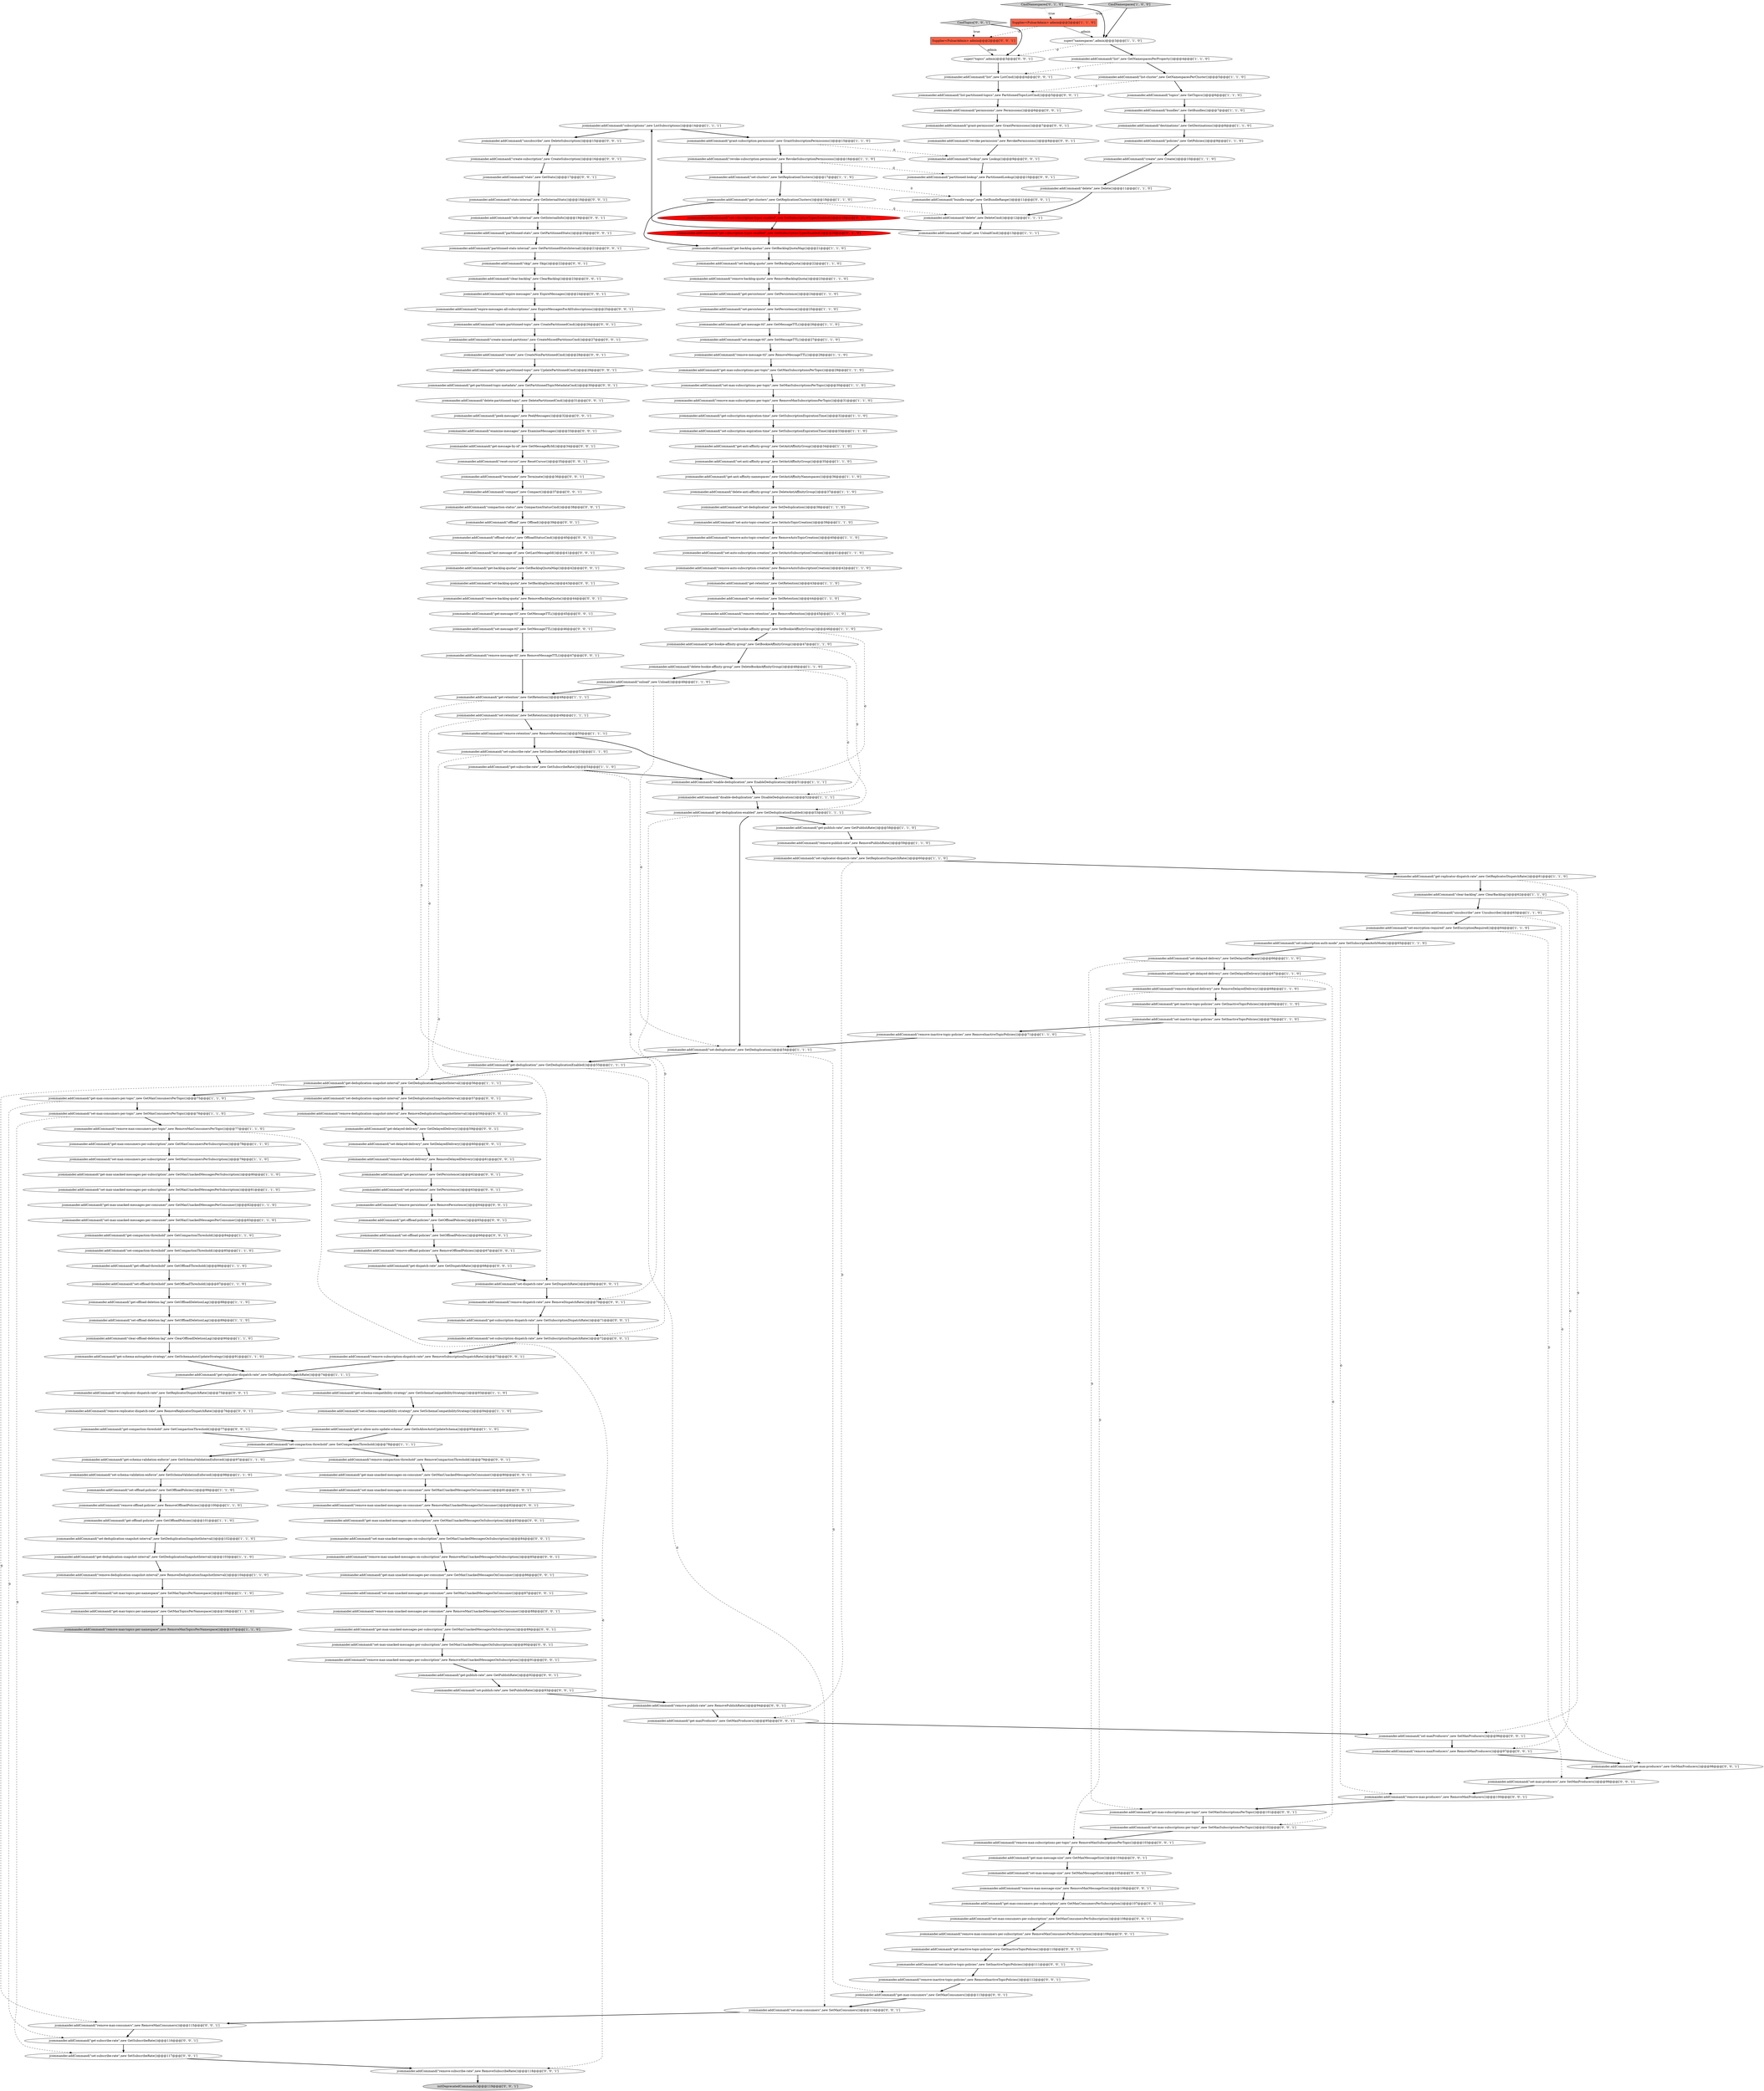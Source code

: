 digraph {
86 [style = filled, label = "jcommander.addCommand(\"set-max-subscriptions-per-topic\",new SetMaxSubscriptionsPerTopic())@@@30@@@['1', '1', '0']", fillcolor = white, shape = ellipse image = "AAA0AAABBB1BBB"];
38 [style = filled, label = "jcommander.addCommand(\"set-auto-subscription-creation\",new SetAutoSubscriptionCreation())@@@41@@@['1', '1', '0']", fillcolor = white, shape = ellipse image = "AAA0AAABBB1BBB"];
112 [style = filled, label = "Supplier<PulsarAdmin> admin@@@2@@@['0', '0', '1']", fillcolor = tomato, shape = box image = "AAA0AAABBB3BBB"];
29 [style = filled, label = "jcommander.addCommand(\"set-message-ttl\",new SetMessageTTL())@@@27@@@['1', '1', '0']", fillcolor = white, shape = ellipse image = "AAA0AAABBB1BBB"];
42 [style = filled, label = "jcommander.addCommand(\"set-retention\",new SetRetention())@@@49@@@['1', '1', '1']", fillcolor = white, shape = ellipse image = "AAA0AAABBB1BBB"];
23 [style = filled, label = "jcommander.addCommand(\"set-auto-topic-creation\",new SetAutoTopicCreation())@@@39@@@['1', '1', '0']", fillcolor = white, shape = ellipse image = "AAA0AAABBB1BBB"];
179 [style = filled, label = "jcommander.addCommand(\"offload-status\",new OffloadStatusCmd())@@@40@@@['0', '0', '1']", fillcolor = white, shape = ellipse image = "AAA0AAABBB3BBB"];
145 [style = filled, label = "jcommander.addCommand(\"remove-max-unacked-messages-on-consumer\",new RemoveMaxUnackedMessagesOnConsumer())@@@82@@@['0', '0', '1']", fillcolor = white, shape = ellipse image = "AAA0AAABBB3BBB"];
10 [style = filled, label = "jcommander.addCommand(\"set-max-consumers-per-topic\",new SetMaxConsumersPerTopic())@@@76@@@['1', '1', '0']", fillcolor = white, shape = ellipse image = "AAA0AAABBB1BBB"];
177 [style = filled, label = "jcommander.addCommand(\"remove-max-unacked-messages-per-subscription\",new RemoveMaxUnackedMessagesOnSubscription())@@@91@@@['0', '0', '1']", fillcolor = white, shape = ellipse image = "AAA0AAABBB3BBB"];
17 [style = filled, label = "jcommander.addCommand(\"remove-max-topics-per-namespace\",new RemoveMaxTopicsPerNamespace())@@@107@@@['1', '1', '0']", fillcolor = lightgray, shape = ellipse image = "AAA0AAABBB1BBB"];
34 [style = filled, label = "jcommander.addCommand(\"get-offload-deletion-lag\",new GetOffloadDeletionLag())@@@88@@@['1', '1', '0']", fillcolor = white, shape = ellipse image = "AAA0AAABBB1BBB"];
5 [style = filled, label = "jcommander.addCommand(\"set-offload-policies\",new SetOffloadPolicies())@@@99@@@['1', '1', '0']", fillcolor = white, shape = ellipse image = "AAA0AAABBB1BBB"];
55 [style = filled, label = "jcommander.addCommand(\"get-max-unacked-messages-per-consumer\",new GetMaxUnackedMessagesPerConsumer())@@@82@@@['1', '1', '0']", fillcolor = white, shape = ellipse image = "AAA0AAABBB1BBB"];
191 [style = filled, label = "jcommander.addCommand(\"remove-max-message-size\",new RemoveMaxMessageSize())@@@106@@@['0', '0', '1']", fillcolor = white, shape = ellipse image = "AAA0AAABBB3BBB"];
210 [style = filled, label = "jcommander.addCommand(\"get-max-unacked-messages-per-subscription\",new GetMaxUnackedMessagesOnSubscription())@@@89@@@['0', '0', '1']", fillcolor = white, shape = ellipse image = "AAA0AAABBB3BBB"];
211 [style = filled, label = "jcommander.addCommand(\"set-max-unacked-messages-per-consumer\",new SetMaxUnackedMessagesOnConsumer())@@@87@@@['0', '0', '1']", fillcolor = white, shape = ellipse image = "AAA0AAABBB3BBB"];
136 [style = filled, label = "jcommander.addCommand(\"set-max-unacked-messages-on-consumer\",new SetMaxUnackedMessagesOnConsumer())@@@81@@@['0', '0', '1']", fillcolor = white, shape = ellipse image = "AAA0AAABBB3BBB"];
103 [style = filled, label = "jcommander.addCommand(\"set-deduplication\",new SetDeduplication())@@@54@@@['1', '1', '1']", fillcolor = white, shape = ellipse image = "AAA0AAABBB1BBB"];
194 [style = filled, label = "jcommander.addCommand(\"get-partitioned-topic-metadata\",new GetPartitionedTopicMetadataCmd())@@@30@@@['0', '0', '1']", fillcolor = white, shape = ellipse image = "AAA0AAABBB3BBB"];
62 [style = filled, label = "jcommander.addCommand(\"set-subscription-auth-mode\",new SetSubscriptionAuthMode())@@@65@@@['1', '1', '0']", fillcolor = white, shape = ellipse image = "AAA0AAABBB1BBB"];
106 [style = filled, label = "CmdNamespaces['0', '1', '0']", fillcolor = lightgray, shape = diamond image = "AAA0AAABBB2BBB"];
152 [style = filled, label = "jcommander.addCommand(\"skip\",new Skip())@@@22@@@['0', '0', '1']", fillcolor = white, shape = ellipse image = "AAA0AAABBB3BBB"];
39 [style = filled, label = "jcommander.addCommand(\"grant-subscription-permission\",new GrantSubscriptionPermissions())@@@15@@@['1', '1', '0']", fillcolor = white, shape = ellipse image = "AAA0AAABBB1BBB"];
131 [style = filled, label = "jcommander.addCommand(\"get-max-consumers-per-subscription\",new GetMaxConsumersPerSubscription())@@@107@@@['0', '0', '1']", fillcolor = white, shape = ellipse image = "AAA0AAABBB3BBB"];
15 [style = filled, label = "jcommander.addCommand(\"unload\",new UnloadCmd())@@@13@@@['1', '1', '1']", fillcolor = white, shape = ellipse image = "AAA0AAABBB1BBB"];
30 [style = filled, label = "jcommander.addCommand(\"remove-auto-subscription-creation\",new RemoveAutoSubscriptionCreation())@@@42@@@['1', '1', '0']", fillcolor = white, shape = ellipse image = "AAA0AAABBB1BBB"];
77 [style = filled, label = "jcommander.addCommand(\"remove-auto-topic-creation\",new RemoveAutoTopicCreation())@@@40@@@['1', '1', '0']", fillcolor = white, shape = ellipse image = "AAA0AAABBB1BBB"];
141 [style = filled, label = "jcommander.addCommand(\"remove-replicator-dispatch-rate\",new RemoveReplicatorDispatchRate())@@@76@@@['0', '0', '1']", fillcolor = white, shape = ellipse image = "AAA0AAABBB3BBB"];
44 [style = filled, label = "jcommander.addCommand(\"set-offload-deletion-lag\",new SetOffloadDeletionLag())@@@89@@@['1', '1', '0']", fillcolor = white, shape = ellipse image = "AAA0AAABBB1BBB"];
95 [style = filled, label = "jcommander.addCommand(\"set-backlog-quota\",new SetBacklogQuota())@@@22@@@['1', '1', '0']", fillcolor = white, shape = ellipse image = "AAA0AAABBB1BBB"];
24 [style = filled, label = "jcommander.addCommand(\"get-offload-policies\",new GetOffloadPolicies())@@@101@@@['1', '1', '0']", fillcolor = white, shape = ellipse image = "AAA0AAABBB1BBB"];
127 [style = filled, label = "jcommander.addCommand(\"remove-max-subscriptions-per-topic\",new RemoveMaxSubscriptionsPerTopic())@@@103@@@['0', '0', '1']", fillcolor = white, shape = ellipse image = "AAA0AAABBB3BBB"];
107 [style = filled, label = "jcommander.addCommand(\"get-subscription-types-enabled\",new GetSubscriptionTypesEnabled())@@@20@@@['0', '1', '0']", fillcolor = red, shape = ellipse image = "AAA1AAABBB2BBB"];
21 [style = filled, label = "jcommander.addCommand(\"set-max-unacked-messages-per-subscription\",new SetMaxUnackedMessagesPerSubscription())@@@81@@@['1', '1', '0']", fillcolor = white, shape = ellipse image = "AAA0AAABBB1BBB"];
96 [style = filled, label = "jcommander.addCommand(\"get-subscription-expiration-time\",new GetSubscriptionExpirationTime())@@@32@@@['1', '1', '0']", fillcolor = white, shape = ellipse image = "AAA0AAABBB1BBB"];
16 [style = filled, label = "jcommander.addCommand(\"get-schema-validation-enforce\",new GetSchemaValidationEnforced())@@@97@@@['1', '1', '0']", fillcolor = white, shape = ellipse image = "AAA0AAABBB1BBB"];
40 [style = filled, label = "jcommander.addCommand(\"set-subscribe-rate\",new SetSubscribeRate())@@@53@@@['1', '1', '0']", fillcolor = white, shape = ellipse image = "AAA0AAABBB1BBB"];
118 [style = filled, label = "jcommander.addCommand(\"compaction-status\",new CompactionStatusCmd())@@@38@@@['0', '0', '1']", fillcolor = white, shape = ellipse image = "AAA0AAABBB3BBB"];
189 [style = filled, label = "jcommander.addCommand(\"get-backlog-quotas\",new GetBacklogQuotaMap())@@@42@@@['0', '0', '1']", fillcolor = white, shape = ellipse image = "AAA0AAABBB3BBB"];
180 [style = filled, label = "jcommander.addCommand(\"get-subscription-dispatch-rate\",new GetSubscriptionDispatchRate())@@@71@@@['0', '0', '1']", fillcolor = white, shape = ellipse image = "AAA0AAABBB3BBB"];
56 [style = filled, label = "jcommander.addCommand(\"get-persistence\",new GetPersistence())@@@24@@@['1', '1', '0']", fillcolor = white, shape = ellipse image = "AAA0AAABBB1BBB"];
171 [style = filled, label = "jcommander.addCommand(\"set-max-subscriptions-per-topic\",new SetMaxSubscriptionsPerTopic())@@@102@@@['0', '0', '1']", fillcolor = white, shape = ellipse image = "AAA0AAABBB3BBB"];
97 [style = filled, label = "jcommander.addCommand(\"set-retention\",new SetRetention())@@@44@@@['1', '1', '0']", fillcolor = white, shape = ellipse image = "AAA0AAABBB1BBB"];
178 [style = filled, label = "jcommander.addCommand(\"remove-dispatch-rate\",new RemoveDispatchRate())@@@70@@@['0', '0', '1']", fillcolor = white, shape = ellipse image = "AAA0AAABBB3BBB"];
7 [style = filled, label = "jcommander.addCommand(\"remove-offload-policies\",new RemoveOffloadPolicies())@@@100@@@['1', '1', '0']", fillcolor = white, shape = ellipse image = "AAA0AAABBB1BBB"];
72 [style = filled, label = "jcommander.addCommand(\"set-bookie-affinity-group\",new SetBookieAffinityGroup())@@@46@@@['1', '1', '0']", fillcolor = white, shape = ellipse image = "AAA0AAABBB1BBB"];
124 [style = filled, label = "jcommander.addCommand(\"create-subscription\",new CreateSubscription())@@@16@@@['0', '0', '1']", fillcolor = white, shape = ellipse image = "AAA0AAABBB3BBB"];
166 [style = filled, label = "jcommander.addCommand(\"get-max-producers\",new GetMaxProducers())@@@98@@@['0', '0', '1']", fillcolor = white, shape = ellipse image = "AAA0AAABBB3BBB"];
64 [style = filled, label = "jcommander.addCommand(\"get-deduplication-enabled\",new GetDeduplicationEnabled())@@@53@@@['1', '1', '1']", fillcolor = white, shape = ellipse image = "AAA0AAABBB1BBB"];
198 [style = filled, label = "jcommander.addCommand(\"remove-max-unacked-messages-on-subscription\",new RemoveMaxUnackedMessagesOnSubscription())@@@85@@@['0', '0', '1']", fillcolor = white, shape = ellipse image = "AAA0AAABBB3BBB"];
57 [style = filled, label = "jcommander.addCommand(\"unload\",new Unload())@@@49@@@['1', '1', '0']", fillcolor = white, shape = ellipse image = "AAA0AAABBB1BBB"];
36 [style = filled, label = "jcommander.addCommand(\"destinations\",new GetDestinations())@@@8@@@['1', '1', '0']", fillcolor = white, shape = ellipse image = "AAA0AAABBB1BBB"];
88 [style = filled, label = "jcommander.addCommand(\"get-max-topics-per-namespace\",new GetMaxTopicsPerNamespace())@@@106@@@['1', '1', '0']", fillcolor = white, shape = ellipse image = "AAA0AAABBB1BBB"];
155 [style = filled, label = "jcommander.addCommand(\"remove-subscription-dispatch-rate\",new RemoveSubscriptionDispatchRate())@@@73@@@['0', '0', '1']", fillcolor = white, shape = ellipse image = "AAA0AAABBB3BBB"];
122 [style = filled, label = "jcommander.addCommand(\"get-subscribe-rate\",new GetSubscribeRate())@@@116@@@['0', '0', '1']", fillcolor = white, shape = ellipse image = "AAA0AAABBB3BBB"];
65 [style = filled, label = "jcommander.addCommand(\"set-delayed-delivery\",new SetDelayedDelivery())@@@66@@@['1', '1', '0']", fillcolor = white, shape = ellipse image = "AAA0AAABBB1BBB"];
140 [style = filled, label = "jcommander.addCommand(\"reset-cursor\",new ResetCursor())@@@35@@@['0', '0', '1']", fillcolor = white, shape = ellipse image = "AAA0AAABBB3BBB"];
20 [style = filled, label = "jcommander.addCommand(\"get-schema-autoupdate-strategy\",new GetSchemaAutoUpdateStrategy())@@@91@@@['1', '1', '0']", fillcolor = white, shape = ellipse image = "AAA0AAABBB1BBB"];
169 [style = filled, label = "jcommander.addCommand(\"get-inactive-topic-policies\",new GetInactiveTopicPolicies())@@@110@@@['0', '0', '1']", fillcolor = white, shape = ellipse image = "AAA0AAABBB3BBB"];
87 [style = filled, label = "jcommander.addCommand(\"get-delayed-delivery\",new GetDelayedDelivery())@@@67@@@['1', '1', '0']", fillcolor = white, shape = ellipse image = "AAA0AAABBB1BBB"];
196 [style = filled, label = "jcommander.addCommand(\"set-backlog-quota\",new SetBacklogQuota())@@@43@@@['0', '0', '1']", fillcolor = white, shape = ellipse image = "AAA0AAABBB3BBB"];
154 [style = filled, label = "jcommander.addCommand(\"remove-max-producers\",new RemoveMaxProducers())@@@100@@@['0', '0', '1']", fillcolor = white, shape = ellipse image = "AAA0AAABBB3BBB"];
200 [style = filled, label = "jcommander.addCommand(\"get-message-ttl\",new GetMessageTTL())@@@45@@@['0', '0', '1']", fillcolor = white, shape = ellipse image = "AAA0AAABBB3BBB"];
132 [style = filled, label = "jcommander.addCommand(\"get-publish-rate\",new GetPublishRate())@@@92@@@['0', '0', '1']", fillcolor = white, shape = ellipse image = "AAA0AAABBB3BBB"];
121 [style = filled, label = "jcommander.addCommand(\"create-partitioned-topic\",new CreatePartitionedCmd())@@@26@@@['0', '0', '1']", fillcolor = white, shape = ellipse image = "AAA0AAABBB3BBB"];
150 [style = filled, label = "jcommander.addCommand(\"set-replicator-dispatch-rate\",new SetReplicatorDispatchRate())@@@75@@@['0', '0', '1']", fillcolor = white, shape = ellipse image = "AAA0AAABBB3BBB"];
129 [style = filled, label = "jcommander.addCommand(\"set-max-unacked-messages-per-subscription\",new SetMaxUnackedMessagesOnSubscription())@@@90@@@['0', '0', '1']", fillcolor = white, shape = ellipse image = "AAA0AAABBB3BBB"];
89 [style = filled, label = "jcommander.addCommand(\"get-publish-rate\",new GetPublishRate())@@@58@@@['1', '1', '0']", fillcolor = white, shape = ellipse image = "AAA0AAABBB1BBB"];
46 [style = filled, label = "jcommander.addCommand(\"get-deduplication\",new GetDeduplicationEnabled())@@@55@@@['1', '1', '1']", fillcolor = white, shape = ellipse image = "AAA0AAABBB1BBB"];
144 [style = filled, label = "jcommander.addCommand(\"lookup\",new Lookup())@@@9@@@['0', '0', '1']", fillcolor = white, shape = ellipse image = "AAA0AAABBB3BBB"];
151 [style = filled, label = "jcommander.addCommand(\"remove-inactive-topic-policies\",new RemoveInactiveTopicPolicies())@@@112@@@['0', '0', '1']", fillcolor = white, shape = ellipse image = "AAA0AAABBB3BBB"];
69 [style = filled, label = "jcommander.addCommand(\"get-max-unacked-messages-per-subscription\",new GetMaxUnackedMessagesPerSubscription())@@@80@@@['1', '1', '0']", fillcolor = white, shape = ellipse image = "AAA0AAABBB1BBB"];
199 [style = filled, label = "jcommander.addCommand(\"set-message-ttl\",new SetMessageTTL())@@@46@@@['0', '0', '1']", fillcolor = white, shape = ellipse image = "AAA0AAABBB3BBB"];
101 [style = filled, label = "jcommander.addCommand(\"remove-inactive-topic-policies\",new RemoveInactiveTopicPolicies())@@@71@@@['1', '1', '0']", fillcolor = white, shape = ellipse image = "AAA0AAABBB1BBB"];
33 [style = filled, label = "jcommander.addCommand(\"set-replicator-dispatch-rate\",new SetReplicatorDispatchRate())@@@60@@@['1', '1', '0']", fillcolor = white, shape = ellipse image = "AAA0AAABBB1BBB"];
31 [style = filled, label = "jcommander.addCommand(\"get-replicator-dispatch-rate\",new GetReplicatorDispatchRate())@@@74@@@['1', '1', '1']", fillcolor = white, shape = ellipse image = "AAA0AAABBB1BBB"];
125 [style = filled, label = "jcommander.addCommand(\"set-publish-rate\",new SetPublishRate())@@@93@@@['0', '0', '1']", fillcolor = white, shape = ellipse image = "AAA0AAABBB3BBB"];
32 [style = filled, label = "jcommander.addCommand(\"remove-message-ttl\",new RemoveMessageTTL())@@@28@@@['1', '1', '0']", fillcolor = white, shape = ellipse image = "AAA0AAABBB1BBB"];
83 [style = filled, label = "jcommander.addCommand(\"revoke-subscription-permission\",new RevokeSubscriptionPermissions())@@@16@@@['1', '1', '0']", fillcolor = white, shape = ellipse image = "AAA0AAABBB1BBB"];
8 [style = filled, label = "jcommander.addCommand(\"remove-max-consumers-per-topic\",new RemoveMaxConsumersPerTopic())@@@77@@@['1', '1', '0']", fillcolor = white, shape = ellipse image = "AAA0AAABBB1BBB"];
184 [style = filled, label = "jcommander.addCommand(\"remove-offload-policies\",new RemoveOffloadPolicies())@@@67@@@['0', '0', '1']", fillcolor = white, shape = ellipse image = "AAA0AAABBB3BBB"];
61 [style = filled, label = "jcommander.addCommand(\"set-max-consumers-per-subscription\",new SetMaxConsumersPerSubscription())@@@79@@@['1', '1', '0']", fillcolor = white, shape = ellipse image = "AAA0AAABBB1BBB"];
27 [style = filled, label = "jcommander.addCommand(\"set-schema-compatibility-strategy\",new SetSchemaCompatibilityStrategy())@@@94@@@['1', '1', '0']", fillcolor = white, shape = ellipse image = "AAA0AAABBB1BBB"];
84 [style = filled, label = "jcommander.addCommand(\"set-inactive-topic-policies\",new SetInactiveTopicPolicies())@@@70@@@['1', '1', '0']", fillcolor = white, shape = ellipse image = "AAA0AAABBB1BBB"];
4 [style = filled, label = "jcommander.addCommand(\"topics\",new GetTopics())@@@6@@@['1', '1', '0']", fillcolor = white, shape = ellipse image = "AAA0AAABBB1BBB"];
162 [style = filled, label = "jcommander.addCommand(\"get-max-unacked-messages-on-consumer\",new GetMaxUnackedMessagesOnConsumer())@@@80@@@['0', '0', '1']", fillcolor = white, shape = ellipse image = "AAA0AAABBB3BBB"];
108 [style = filled, label = "jcommander.addCommand(\"remove-deduplication-snapshot-interval\",new RemoveDeduplicationSnapshotInterval())@@@58@@@['0', '0', '1']", fillcolor = white, shape = ellipse image = "AAA0AAABBB3BBB"];
100 [style = filled, label = "jcommander.addCommand(\"set-encryption-required\",new SetEncryptionRequired())@@@64@@@['1', '1', '0']", fillcolor = white, shape = ellipse image = "AAA0AAABBB1BBB"];
51 [style = filled, label = "jcommander.addCommand(\"get-bookie-affinity-group\",new GetBookieAffinityGroup())@@@47@@@['1', '1', '0']", fillcolor = white, shape = ellipse image = "AAA0AAABBB1BBB"];
190 [style = filled, label = "jcommander.addCommand(\"set-max-message-size\",new SetMaxMessageSize())@@@105@@@['0', '0', '1']", fillcolor = white, shape = ellipse image = "AAA0AAABBB3BBB"];
208 [style = filled, label = "jcommander.addCommand(\"get-message-by-id\",new GetMessageById())@@@34@@@['0', '0', '1']", fillcolor = white, shape = ellipse image = "AAA0AAABBB3BBB"];
105 [style = filled, label = "jcommander.addCommand(\"set-subscription-types-enabled\",new SetSubscriptionTypesEnabled())@@@19@@@['0', '1', '0']", fillcolor = red, shape = ellipse image = "AAA1AAABBB2BBB"];
133 [style = filled, label = "jcommander.addCommand(\"compact\",new Compact())@@@37@@@['0', '0', '1']", fillcolor = white, shape = ellipse image = "AAA0AAABBB3BBB"];
137 [style = filled, label = "jcommander.addCommand(\"get-persistence\",new GetPersistence())@@@62@@@['0', '0', '1']", fillcolor = white, shape = ellipse image = "AAA0AAABBB3BBB"];
110 [style = filled, label = "jcommander.addCommand(\"grant-permission\",new GrantPermissions())@@@7@@@['0', '0', '1']", fillcolor = white, shape = ellipse image = "AAA0AAABBB3BBB"];
188 [style = filled, label = "jcommander.addCommand(\"terminate\",new Terminate())@@@36@@@['0', '0', '1']", fillcolor = white, shape = ellipse image = "AAA0AAABBB3BBB"];
158 [style = filled, label = "jcommander.addCommand(\"remove-max-consumers\",new RemoveMaxConsumers())@@@115@@@['0', '0', '1']", fillcolor = white, shape = ellipse image = "AAA0AAABBB3BBB"];
58 [style = filled, label = "jcommander.addCommand(\"get-deduplication-snapshot-interval\",new GetDeduplicationSnapshotInterval())@@@56@@@['1', '1', '1']", fillcolor = white, shape = ellipse image = "AAA0AAABBB1BBB"];
128 [style = filled, label = "jcommander.addCommand(\"set-delayed-delivery\",new SetDelayedDelivery())@@@60@@@['0', '0', '1']", fillcolor = white, shape = ellipse image = "AAA0AAABBB3BBB"];
195 [style = filled, label = "jcommander.addCommand(\"get-max-message-size\",new GetMaxMessageSize())@@@104@@@['0', '0', '1']", fillcolor = white, shape = ellipse image = "AAA0AAABBB3BBB"];
43 [style = filled, label = "jcommander.addCommand(\"set-deduplication\",new SetDeduplication())@@@38@@@['1', '1', '0']", fillcolor = white, shape = ellipse image = "AAA0AAABBB1BBB"];
99 [style = filled, label = "jcommander.addCommand(\"set-deduplication-snapshot-interval\",new SetDeduplicationSnapshotInterval())@@@102@@@['1', '1', '0']", fillcolor = white, shape = ellipse image = "AAA0AAABBB1BBB"];
60 [style = filled, label = "jcommander.addCommand(\"get-retention\",new GetRetention())@@@43@@@['1', '1', '0']", fillcolor = white, shape = ellipse image = "AAA0AAABBB1BBB"];
157 [style = filled, label = "jcommander.addCommand(\"list-partitioned-topics\",new PartitionedTopicListCmd())@@@5@@@['0', '0', '1']", fillcolor = white, shape = ellipse image = "AAA0AAABBB3BBB"];
172 [style = filled, label = "jcommander.addCommand(\"bundle-range\",new GetBundleRange())@@@11@@@['0', '0', '1']", fillcolor = white, shape = ellipse image = "AAA0AAABBB3BBB"];
153 [style = filled, label = "jcommander.addCommand(\"remove-delayed-delivery\",new RemoveDelayedDelivery())@@@61@@@['0', '0', '1']", fillcolor = white, shape = ellipse image = "AAA0AAABBB3BBB"];
18 [style = filled, label = "jcommander.addCommand(\"policies\",new GetPolicies())@@@9@@@['1', '1', '0']", fillcolor = white, shape = ellipse image = "AAA0AAABBB1BBB"];
71 [style = filled, label = "jcommander.addCommand(\"bundles\",new GetBundles())@@@7@@@['1', '1', '0']", fillcolor = white, shape = ellipse image = "AAA0AAABBB1BBB"];
74 [style = filled, label = "jcommander.addCommand(\"get-is-allow-auto-update-schema\",new GetIsAllowAutoUpdateSchema())@@@95@@@['1', '1', '0']", fillcolor = white, shape = ellipse image = "AAA0AAABBB1BBB"];
204 [style = filled, label = "jcommander.addCommand(\"create\",new CreateNonPartitionedCmd())@@@28@@@['0', '0', '1']", fillcolor = white, shape = ellipse image = "AAA0AAABBB3BBB"];
28 [style = filled, label = "jcommander.addCommand(\"get-subscribe-rate\",new GetSubscribeRate())@@@54@@@['1', '1', '0']", fillcolor = white, shape = ellipse image = "AAA0AAABBB1BBB"];
82 [style = filled, label = "jcommander.addCommand(\"remove-max-subscriptions-per-topic\",new RemoveMaxSubscriptionsPerTopic())@@@31@@@['1', '1', '0']", fillcolor = white, shape = ellipse image = "AAA0AAABBB1BBB"];
80 [style = filled, label = "jcommander.addCommand(\"set-schema-validation-enforce\",new SetSchemaValidationEnforced())@@@98@@@['1', '1', '0']", fillcolor = white, shape = ellipse image = "AAA0AAABBB1BBB"];
94 [style = filled, label = "jcommander.addCommand(\"set-compaction-threshold\",new SetCompactionThreshold())@@@85@@@['1', '1', '0']", fillcolor = white, shape = ellipse image = "AAA0AAABBB1BBB"];
156 [style = filled, label = "jcommander.addCommand(\"clear-backlog\",new ClearBacklog())@@@23@@@['0', '0', '1']", fillcolor = white, shape = ellipse image = "AAA0AAABBB3BBB"];
66 [style = filled, label = "jcommander.addCommand(\"unsubscribe\",new Unsubscribe())@@@63@@@['1', '1', '0']", fillcolor = white, shape = ellipse image = "AAA0AAABBB1BBB"];
11 [style = filled, label = "jcommander.addCommand(\"set-compaction-threshold\",new SetCompactionThreshold())@@@78@@@['1', '1', '1']", fillcolor = white, shape = ellipse image = "AAA0AAABBB1BBB"];
193 [style = filled, label = "jcommander.addCommand(\"remove-maxProducers\",new RemoveMaxProducers())@@@97@@@['0', '0', '1']", fillcolor = white, shape = ellipse image = "AAA0AAABBB3BBB"];
37 [style = filled, label = "jcommander.addCommand(\"get-retention\",new GetRetention())@@@48@@@['1', '1', '1']", fillcolor = white, shape = ellipse image = "AAA0AAABBB1BBB"];
3 [style = filled, label = "jcommander.addCommand(\"get-max-consumers-per-subscription\",new GetMaxConsumersPerSubscription())@@@78@@@['1', '1', '0']", fillcolor = white, shape = ellipse image = "AAA0AAABBB1BBB"];
92 [style = filled, label = "jcommander.addCommand(\"get-max-consumers-per-topic\",new GetMaxConsumersPerTopic())@@@75@@@['1', '1', '0']", fillcolor = white, shape = ellipse image = "AAA0AAABBB1BBB"];
119 [style = filled, label = "jcommander.addCommand(\"get-max-subscriptions-per-topic\",new GetMaxSubscriptionsPerTopic())@@@101@@@['0', '0', '1']", fillcolor = white, shape = ellipse image = "AAA0AAABBB3BBB"];
146 [style = filled, label = "jcommander.addCommand(\"set-max-producers\",new SetMaxProducers())@@@99@@@['0', '0', '1']", fillcolor = white, shape = ellipse image = "AAA0AAABBB3BBB"];
1 [style = filled, label = "jcommander.addCommand(\"get-offload-threshold\",new GetOffloadThreshold())@@@86@@@['1', '1', '0']", fillcolor = white, shape = ellipse image = "AAA0AAABBB1BBB"];
173 [style = filled, label = "jcommander.addCommand(\"stats-internal\",new GetInternalStats())@@@18@@@['0', '0', '1']", fillcolor = white, shape = ellipse image = "AAA0AAABBB3BBB"];
182 [style = filled, label = "jcommander.addCommand(\"expire-messages\",new ExpireMessages())@@@24@@@['0', '0', '1']", fillcolor = white, shape = ellipse image = "AAA0AAABBB3BBB"];
26 [style = filled, label = "jcommander.addCommand(\"clear-offload-deletion-lag\",new ClearOffloadDeletionLag())@@@90@@@['1', '1', '0']", fillcolor = white, shape = ellipse image = "AAA0AAABBB1BBB"];
202 [style = filled, label = "jcommander.addCommand(\"remove-max-unacked-messages-per-consumer\",new RemoveMaxUnackedMessagesOnConsumer())@@@88@@@['0', '0', '1']", fillcolor = white, shape = ellipse image = "AAA0AAABBB3BBB"];
41 [style = filled, label = "jcommander.addCommand(\"delete-anti-affinity-group\",new DeleteAntiAffinityGroup())@@@37@@@['1', '1', '0']", fillcolor = white, shape = ellipse image = "AAA0AAABBB1BBB"];
81 [style = filled, label = "jcommander.addCommand(\"remove-backlog-quota\",new RemoveBacklogQuota())@@@23@@@['1', '1', '0']", fillcolor = white, shape = ellipse image = "AAA0AAABBB1BBB"];
130 [style = filled, label = "jcommander.addCommand(\"remove-persistence\",new RemovePersistence())@@@64@@@['0', '0', '1']", fillcolor = white, shape = ellipse image = "AAA0AAABBB3BBB"];
52 [style = filled, label = "jcommander.addCommand(\"enable-deduplication\",new EnableDeduplication())@@@51@@@['1', '1', '1']", fillcolor = white, shape = ellipse image = "AAA0AAABBB1BBB"];
14 [style = filled, label = "jcommander.addCommand(\"get-anti-affinity-group\",new GetAntiAffinityGroup())@@@34@@@['1', '1', '0']", fillcolor = white, shape = ellipse image = "AAA0AAABBB1BBB"];
201 [style = filled, label = "jcommander.addCommand(\"get-max-unacked-messages-on-subscription\",new GetMaxUnackedMessagesOnSubscription())@@@83@@@['0', '0', '1']", fillcolor = white, shape = ellipse image = "AAA0AAABBB3BBB"];
59 [style = filled, label = "jcommander.addCommand(\"set-offload-threshold\",new SetOffloadThreshold())@@@87@@@['1', '1', '0']", fillcolor = white, shape = ellipse image = "AAA0AAABBB1BBB"];
12 [style = filled, label = "jcommander.addCommand(\"get-deduplication-snapshot-interval\",new GetDeduplicationSnapshotInterval())@@@103@@@['1', '1', '0']", fillcolor = white, shape = ellipse image = "AAA0AAABBB1BBB"];
185 [style = filled, label = "jcommander.addCommand(\"get-delayed-delivery\",new GetDelayedDelivery())@@@59@@@['0', '0', '1']", fillcolor = white, shape = ellipse image = "AAA0AAABBB3BBB"];
9 [style = filled, label = "jcommander.addCommand(\"get-backlog-quotas\",new GetBacklogQuotaMap())@@@21@@@['1', '1', '0']", fillcolor = white, shape = ellipse image = "AAA0AAABBB1BBB"];
163 [style = filled, label = "jcommander.addCommand(\"last-message-id\",new GetLastMessageId())@@@41@@@['0', '0', '1']", fillcolor = white, shape = ellipse image = "AAA0AAABBB3BBB"];
206 [style = filled, label = "jcommander.addCommand(\"stats\",new GetStats())@@@17@@@['0', '0', '1']", fillcolor = white, shape = ellipse image = "AAA0AAABBB3BBB"];
192 [style = filled, label = "jcommander.addCommand(\"set-persistence\",new SetPersistence())@@@63@@@['0', '0', '1']", fillcolor = white, shape = ellipse image = "AAA0AAABBB3BBB"];
126 [style = filled, label = "jcommander.addCommand(\"remove-publish-rate\",new RemovePublishRate())@@@94@@@['0', '0', '1']", fillcolor = white, shape = ellipse image = "AAA0AAABBB3BBB"];
115 [style = filled, label = "jcommander.addCommand(\"get-compaction-threshold\",new GetCompactionThreshold())@@@77@@@['0', '0', '1']", fillcolor = white, shape = ellipse image = "AAA0AAABBB3BBB"];
75 [style = filled, label = "jcommander.addCommand(\"set-subscription-expiration-time\",new SetSubscriptionExpirationTime())@@@33@@@['1', '1', '0']", fillcolor = white, shape = ellipse image = "AAA0AAABBB1BBB"];
91 [style = filled, label = "jcommander.addCommand(\"set-anti-affinity-group\",new SetAntiAffinityGroup())@@@35@@@['1', '1', '0']", fillcolor = white, shape = ellipse image = "AAA0AAABBB1BBB"];
13 [style = filled, label = "jcommander.addCommand(\"delete\",new Delete())@@@11@@@['1', '1', '0']", fillcolor = white, shape = ellipse image = "AAA0AAABBB1BBB"];
22 [style = filled, label = "jcommander.addCommand(\"create\",new Create())@@@10@@@['1', '1', '0']", fillcolor = white, shape = ellipse image = "AAA0AAABBB1BBB"];
2 [style = filled, label = "Supplier<PulsarAdmin> admin@@@2@@@['1', '1', '0']", fillcolor = tomato, shape = box image = "AAA0AAABBB1BBB"];
165 [style = filled, label = "jcommander.addCommand(\"set-subscribe-rate\",new SetSubscribeRate())@@@117@@@['0', '0', '1']", fillcolor = white, shape = ellipse image = "AAA0AAABBB3BBB"];
175 [style = filled, label = "jcommander.addCommand(\"set-offload-policies\",new SetOffloadPolicies())@@@66@@@['0', '0', '1']", fillcolor = white, shape = ellipse image = "AAA0AAABBB3BBB"];
186 [style = filled, label = "jcommander.addCommand(\"get-max-unacked-messages-per-consumer\",new GetMaxUnackedMessagesOnConsumer())@@@86@@@['0', '0', '1']", fillcolor = white, shape = ellipse image = "AAA0AAABBB3BBB"];
168 [style = filled, label = "jcommander.addCommand(\"remove-compaction-threshold\",new RemoveCompactionThreshold())@@@79@@@['0', '0', '1']", fillcolor = white, shape = ellipse image = "AAA0AAABBB3BBB"];
159 [style = filled, label = "jcommander.addCommand(\"offload\",new Offload())@@@39@@@['0', '0', '1']", fillcolor = white, shape = ellipse image = "AAA0AAABBB3BBB"];
0 [style = filled, label = "CmdNamespaces['1', '0', '0']", fillcolor = lightgray, shape = diamond image = "AAA0AAABBB1BBB"];
197 [style = filled, label = "jcommander.addCommand(\"set-max-consumers\",new SetMaxConsumers())@@@114@@@['0', '0', '1']", fillcolor = white, shape = ellipse image = "AAA0AAABBB3BBB"];
212 [style = filled, label = "jcommander.addCommand(\"partitioned-stats-internal\",new GetPartitionedStatsInternal())@@@21@@@['0', '0', '1']", fillcolor = white, shape = ellipse image = "AAA0AAABBB3BBB"];
19 [style = filled, label = "jcommander.addCommand(\"get-compaction-threshold\",new GetCompactionThreshold())@@@84@@@['1', '1', '0']", fillcolor = white, shape = ellipse image = "AAA0AAABBB1BBB"];
135 [style = filled, label = "jcommander.addCommand(\"get-max-consumers\",new GetMaxConsumers())@@@113@@@['0', '0', '1']", fillcolor = white, shape = ellipse image = "AAA0AAABBB3BBB"];
181 [style = filled, label = "jcommander.addCommand(\"get-dispatch-rate\",new GetDispatchRate())@@@68@@@['0', '0', '1']", fillcolor = white, shape = ellipse image = "AAA0AAABBB3BBB"];
116 [style = filled, label = "jcommander.addCommand(\"delete-partitioned-topic\",new DeletePartitionedCmd())@@@31@@@['0', '0', '1']", fillcolor = white, shape = ellipse image = "AAA0AAABBB3BBB"];
73 [style = filled, label = "jcommander.addCommand(\"remove-retention\",new RemoveRetention())@@@45@@@['1', '1', '0']", fillcolor = white, shape = ellipse image = "AAA0AAABBB1BBB"];
90 [style = filled, label = "jcommander.addCommand(\"set-clusters\",new SetReplicationClusters())@@@17@@@['1', '1', '0']", fillcolor = white, shape = ellipse image = "AAA0AAABBB1BBB"];
98 [style = filled, label = "jcommander.addCommand(\"get-anti-affinity-namespaces\",new GetAntiAffinityNamespaces())@@@36@@@['1', '1', '0']", fillcolor = white, shape = ellipse image = "AAA0AAABBB1BBB"];
134 [style = filled, label = "jcommander.addCommand(\"expire-messages-all-subscriptions\",new ExpireMessagesForAllSubscriptions())@@@25@@@['0', '0', '1']", fillcolor = white, shape = ellipse image = "AAA0AAABBB3BBB"];
207 [style = filled, label = "jcommander.addCommand(\"partitioned-stats\",new GetPartitionedStats())@@@20@@@['0', '0', '1']", fillcolor = white, shape = ellipse image = "AAA0AAABBB3BBB"];
104 [style = filled, label = "jcommander.addCommand(\"set-max-unacked-messages-per-consumer\",new SetMaxUnackedMessagesPerConsumer())@@@83@@@['1', '1', '0']", fillcolor = white, shape = ellipse image = "AAA0AAABBB1BBB"];
174 [style = filled, label = "jcommander.addCommand(\"examine-messages\",new ExamineMessages())@@@33@@@['0', '0', '1']", fillcolor = white, shape = ellipse image = "AAA0AAABBB3BBB"];
176 [style = filled, label = "jcommander.addCommand(\"update-partitioned-topic\",new UpdatePartitionedCmd())@@@29@@@['0', '0', '1']", fillcolor = white, shape = ellipse image = "AAA0AAABBB3BBB"];
183 [style = filled, label = "jcommander.addCommand(\"create-missed-partitions\",new CreateMissedPartitionsCmd())@@@27@@@['0', '0', '1']", fillcolor = white, shape = ellipse image = "AAA0AAABBB3BBB"];
167 [style = filled, label = "jcommander.addCommand(\"set-deduplication-snapshot-interval\",new SetDeduplicationSnapshotInterval())@@@57@@@['0', '0', '1']", fillcolor = white, shape = ellipse image = "AAA0AAABBB3BBB"];
209 [style = filled, label = "jcommander.addCommand(\"set-max-unacked-messages-on-subscription\",new SetMaxUnackedMessagesOnSubscription())@@@84@@@['0', '0', '1']", fillcolor = white, shape = ellipse image = "AAA0AAABBB3BBB"];
25 [style = filled, label = "jcommander.addCommand(\"clear-backlog\",new ClearBacklog())@@@62@@@['1', '1', '0']", fillcolor = white, shape = ellipse image = "AAA0AAABBB1BBB"];
138 [style = filled, label = "initDeprecatedCommands()@@@119@@@['0', '0', '1']", fillcolor = lightgray, shape = ellipse image = "AAA0AAABBB3BBB"];
113 [style = filled, label = "jcommander.addCommand(\"set-inactive-topic-policies\",new SetInactiveTopicPolicies())@@@111@@@['0', '0', '1']", fillcolor = white, shape = ellipse image = "AAA0AAABBB3BBB"];
120 [style = filled, label = "jcommander.addCommand(\"info-internal\",new GetInternalInfo())@@@19@@@['0', '0', '1']", fillcolor = white, shape = ellipse image = "AAA0AAABBB3BBB"];
49 [style = filled, label = "jcommander.addCommand(\"disable-deduplication\",new DisableDeduplication())@@@52@@@['1', '1', '1']", fillcolor = white, shape = ellipse image = "AAA0AAABBB1BBB"];
114 [style = filled, label = "jcommander.addCommand(\"set-max-consumers-per-subscription\",new SetMaxConsumersPerSubscription())@@@108@@@['0', '0', '1']", fillcolor = white, shape = ellipse image = "AAA0AAABBB3BBB"];
187 [style = filled, label = "jcommander.addCommand(\"remove-backlog-quota\",new RemoveBacklogQuota())@@@44@@@['0', '0', '1']", fillcolor = white, shape = ellipse image = "AAA0AAABBB3BBB"];
68 [style = filled, label = "jcommander.addCommand(\"get-schema-compatibility-strategy\",new GetSchemaCompatibilityStrategy())@@@93@@@['1', '1', '0']", fillcolor = white, shape = ellipse image = "AAA0AAABBB1BBB"];
170 [style = filled, label = "jcommander.addCommand(\"partitioned-lookup\",new PartitionedLookup())@@@10@@@['0', '0', '1']", fillcolor = white, shape = ellipse image = "AAA0AAABBB3BBB"];
205 [style = filled, label = "jcommander.addCommand(\"peek-messages\",new PeekMessages())@@@32@@@['0', '0', '1']", fillcolor = white, shape = ellipse image = "AAA0AAABBB3BBB"];
63 [style = filled, label = "jcommander.addCommand(\"remove-deduplication-snapshot-interval\",new RemoveDeduplicationSnapshotInterval())@@@104@@@['1', '1', '0']", fillcolor = white, shape = ellipse image = "AAA0AAABBB1BBB"];
79 [style = filled, label = "super(\"namespaces\",admin)@@@3@@@['1', '1', '0']", fillcolor = white, shape = ellipse image = "AAA0AAABBB1BBB"];
139 [style = filled, label = "jcommander.addCommand(\"get-maxProducers\",new GetMaxProducers())@@@95@@@['0', '0', '1']", fillcolor = white, shape = ellipse image = "AAA0AAABBB3BBB"];
109 [style = filled, label = "jcommander.addCommand(\"get-offload-policies\",new GetOffloadPolicies())@@@65@@@['0', '0', '1']", fillcolor = white, shape = ellipse image = "AAA0AAABBB3BBB"];
143 [style = filled, label = "jcommander.addCommand(\"remove-subscribe-rate\",new RemoveSubscribeRate())@@@118@@@['0', '0', '1']", fillcolor = white, shape = ellipse image = "AAA0AAABBB3BBB"];
78 [style = filled, label = "jcommander.addCommand(\"get-inactive-topic-policies\",new GetInactiveTopicPolicies())@@@69@@@['1', '1', '0']", fillcolor = white, shape = ellipse image = "AAA0AAABBB1BBB"];
48 [style = filled, label = "jcommander.addCommand(\"delete\",new DeleteCmd())@@@12@@@['1', '1', '1']", fillcolor = white, shape = ellipse image = "AAA0AAABBB1BBB"];
53 [style = filled, label = "jcommander.addCommand(\"get-clusters\",new GetReplicationClusters())@@@18@@@['1', '1', '0']", fillcolor = white, shape = ellipse image = "AAA0AAABBB1BBB"];
85 [style = filled, label = "jcommander.addCommand(\"set-persistence\",new SetPersistence())@@@25@@@['1', '1', '0']", fillcolor = white, shape = ellipse image = "AAA0AAABBB1BBB"];
147 [style = filled, label = "jcommander.addCommand(\"revoke-permission\",new RevokePermissions())@@@8@@@['0', '0', '1']", fillcolor = white, shape = ellipse image = "AAA0AAABBB3BBB"];
160 [style = filled, label = "jcommander.addCommand(\"remove-message-ttl\",new RemoveMessageTTL())@@@47@@@['0', '0', '1']", fillcolor = white, shape = ellipse image = "AAA0AAABBB3BBB"];
123 [style = filled, label = "super(\"topics\",admin)@@@3@@@['0', '0', '1']", fillcolor = white, shape = ellipse image = "AAA0AAABBB3BBB"];
54 [style = filled, label = "jcommander.addCommand(\"remove-delayed-delivery\",new RemoveDelayedDelivery())@@@68@@@['1', '1', '0']", fillcolor = white, shape = ellipse image = "AAA0AAABBB1BBB"];
6 [style = filled, label = "jcommander.addCommand(\"subscriptions\",new ListSubscriptions())@@@14@@@['1', '1', '1']", fillcolor = white, shape = ellipse image = "AAA0AAABBB1BBB"];
93 [style = filled, label = "jcommander.addCommand(\"list-cluster\",new GetNamespacesPerCluster())@@@5@@@['1', '1', '0']", fillcolor = white, shape = ellipse image = "AAA0AAABBB1BBB"];
161 [style = filled, label = "jcommander.addCommand(\"permissions\",new Permissions())@@@6@@@['0', '0', '1']", fillcolor = white, shape = ellipse image = "AAA0AAABBB3BBB"];
111 [style = filled, label = "jcommander.addCommand(\"set-maxProducers\",new SetMaxProducers())@@@96@@@['0', '0', '1']", fillcolor = white, shape = ellipse image = "AAA0AAABBB3BBB"];
164 [style = filled, label = "jcommander.addCommand(\"set-dispatch-rate\",new SetDispatchRate())@@@69@@@['0', '0', '1']", fillcolor = white, shape = ellipse image = "AAA0AAABBB3BBB"];
148 [style = filled, label = "jcommander.addCommand(\"unsubscribe\",new DeleteSubscription())@@@15@@@['0', '0', '1']", fillcolor = white, shape = ellipse image = "AAA0AAABBB3BBB"];
149 [style = filled, label = "CmdTopics['0', '0', '1']", fillcolor = lightgray, shape = diamond image = "AAA0AAABBB3BBB"];
76 [style = filled, label = "jcommander.addCommand(\"delete-bookie-affinity-group\",new DeleteBookieAffinityGroup())@@@48@@@['1', '1', '0']", fillcolor = white, shape = ellipse image = "AAA0AAABBB1BBB"];
45 [style = filled, label = "jcommander.addCommand(\"list\",new GetNamespacesPerProperty())@@@4@@@['1', '1', '0']", fillcolor = white, shape = ellipse image = "AAA0AAABBB1BBB"];
35 [style = filled, label = "jcommander.addCommand(\"set-max-topics-per-namespace\",new SetMaxTopicsPerNamespace())@@@105@@@['1', '1', '0']", fillcolor = white, shape = ellipse image = "AAA0AAABBB1BBB"];
203 [style = filled, label = "jcommander.addCommand(\"list\",new ListCmd())@@@4@@@['0', '0', '1']", fillcolor = white, shape = ellipse image = "AAA0AAABBB3BBB"];
67 [style = filled, label = "jcommander.addCommand(\"remove-retention\",new RemoveRetention())@@@50@@@['1', '1', '1']", fillcolor = white, shape = ellipse image = "AAA0AAABBB1BBB"];
102 [style = filled, label = "jcommander.addCommand(\"remove-publish-rate\",new RemovePublishRate())@@@59@@@['1', '1', '0']", fillcolor = white, shape = ellipse image = "AAA0AAABBB1BBB"];
47 [style = filled, label = "jcommander.addCommand(\"get-max-subscriptions-per-topic\",new GetMaxSubscriptionsPerTopic())@@@29@@@['1', '1', '0']", fillcolor = white, shape = ellipse image = "AAA0AAABBB1BBB"];
70 [style = filled, label = "jcommander.addCommand(\"get-message-ttl\",new GetMessageTTL())@@@26@@@['1', '1', '0']", fillcolor = white, shape = ellipse image = "AAA0AAABBB1BBB"];
117 [style = filled, label = "jcommander.addCommand(\"set-subscription-dispatch-rate\",new SetSubscriptionDispatchRate())@@@72@@@['0', '0', '1']", fillcolor = white, shape = ellipse image = "AAA0AAABBB3BBB"];
142 [style = filled, label = "jcommander.addCommand(\"remove-max-consumers-per-subscription\",new RemoveMaxConsumersPerSubscription())@@@109@@@['0', '0', '1']", fillcolor = white, shape = ellipse image = "AAA0AAABBB3BBB"];
50 [style = filled, label = "jcommander.addCommand(\"get-replicator-dispatch-rate\",new GetReplicatorDispatchRate())@@@61@@@['1', '1', '0']", fillcolor = white, shape = ellipse image = "AAA0AAABBB1BBB"];
178->180 [style = bold, label=""];
168->162 [style = bold, label=""];
82->96 [style = bold, label=""];
9->95 [style = bold, label=""];
69->21 [style = bold, label=""];
70->29 [style = bold, label=""];
37->46 [style = dashed, label="0"];
84->101 [style = bold, label=""];
159->179 [style = bold, label=""];
163->189 [style = bold, label=""];
192->130 [style = bold, label=""];
58->158 [style = dashed, label="0"];
203->157 [style = bold, label=""];
56->85 [style = bold, label=""];
170->172 [style = bold, label=""];
207->212 [style = bold, label=""];
140->188 [style = bold, label=""];
191->131 [style = bold, label=""];
19->94 [style = bold, label=""];
147->144 [style = bold, label=""];
152->156 [style = bold, label=""];
121->183 [style = bold, label=""];
148->124 [style = bold, label=""];
209->198 [style = bold, label=""];
43->23 [style = bold, label=""];
208->140 [style = bold, label=""];
126->139 [style = bold, label=""];
23->77 [style = bold, label=""];
53->105 [style = bold, label=""];
136->145 [style = bold, label=""];
38->30 [style = bold, label=""];
18->22 [style = bold, label=""];
65->87 [style = bold, label=""];
28->52 [style = bold, label=""];
10->8 [style = bold, label=""];
94->1 [style = bold, label=""];
91->98 [style = bold, label=""];
62->65 [style = bold, label=""];
36->18 [style = bold, label=""];
113->151 [style = bold, label=""];
149->123 [style = bold, label=""];
190->191 [style = bold, label=""];
79->45 [style = bold, label=""];
42->67 [style = bold, label=""];
54->78 [style = bold, label=""];
51->76 [style = bold, label=""];
25->193 [style = dashed, label="0"];
83->90 [style = bold, label=""];
2->79 [style = solid, label="admin"];
104->19 [style = bold, label=""];
22->13 [style = bold, label=""];
27->74 [style = bold, label=""];
67->52 [style = bold, label=""];
112->123 [style = solid, label="admin"];
8->143 [style = dashed, label="0"];
11->16 [style = bold, label=""];
96->75 [style = bold, label=""];
49->64 [style = bold, label=""];
212->152 [style = bold, label=""];
4->71 [style = bold, label=""];
128->153 [style = bold, label=""];
90->53 [style = bold, label=""];
179->163 [style = bold, label=""];
116->205 [style = bold, label=""];
120->207 [style = bold, label=""];
156->182 [style = bold, label=""];
109->175 [style = bold, label=""];
12->63 [style = bold, label=""];
54->127 [style = dashed, label="0"];
142->169 [style = bold, label=""];
2->112 [style = dashed, label="0"];
59->34 [style = bold, label=""];
20->31 [style = bold, label=""];
53->48 [style = dashed, label="0"];
51->49 [style = dashed, label="0"];
76->64 [style = dashed, label="0"];
100->62 [style = bold, label=""];
31->68 [style = bold, label=""];
3->61 [style = bold, label=""];
33->50 [style = bold, label=""];
143->138 [style = bold, label=""];
16->80 [style = bold, label=""];
87->171 [style = dashed, label="0"];
99->12 [style = bold, label=""];
40->164 [style = dashed, label="0"];
174->208 [style = bold, label=""];
7->24 [style = bold, label=""];
81->56 [style = bold, label=""];
103->46 [style = bold, label=""];
129->177 [style = bold, label=""];
71->36 [style = bold, label=""];
89->102 [style = bold, label=""];
130->109 [style = bold, label=""];
29->32 [style = bold, label=""];
195->190 [style = bold, label=""];
108->185 [style = bold, label=""];
106->2 [style = dotted, label="true"];
193->166 [style = bold, label=""];
64->103 [style = bold, label=""];
210->129 [style = bold, label=""];
150->141 [style = bold, label=""];
1->59 [style = bold, label=""];
133->118 [style = bold, label=""];
5->7 [style = bold, label=""];
74->11 [style = bold, label=""];
122->165 [style = bold, label=""];
158->122 [style = bold, label=""];
6->39 [style = bold, label=""];
41->43 [style = bold, label=""];
100->146 [style = dashed, label="0"];
26->20 [style = bold, label=""];
62->154 [style = dashed, label="0"];
182->134 [style = bold, label=""];
196->187 [style = bold, label=""];
57->37 [style = bold, label=""];
204->176 [style = bold, label=""];
184->181 [style = bold, label=""];
66->166 [style = dashed, label="0"];
101->103 [style = bold, label=""];
11->168 [style = bold, label=""];
173->120 [style = bold, label=""];
47->86 [style = bold, label=""];
67->40 [style = bold, label=""];
199->160 [style = bold, label=""];
28->178 [style = dashed, label="0"];
78->84 [style = bold, label=""];
169->113 [style = bold, label=""];
154->119 [style = bold, label=""];
103->135 [style = dashed, label="0"];
106->79 [style = bold, label=""];
160->37 [style = bold, label=""];
8->3 [style = bold, label=""];
61->69 [style = bold, label=""];
35->88 [style = bold, label=""];
92->122 [style = dashed, label="0"];
13->48 [style = bold, label=""];
93->4 [style = bold, label=""];
102->33 [style = bold, label=""];
123->203 [style = bold, label=""];
189->196 [style = bold, label=""];
181->164 [style = bold, label=""];
188->133 [style = bold, label=""];
132->125 [style = bold, label=""];
135->197 [style = bold, label=""];
83->170 [style = dashed, label="0"];
176->194 [style = bold, label=""];
201->209 [style = bold, label=""];
93->157 [style = dashed, label="0"];
161->110 [style = bold, label=""];
186->211 [style = bold, label=""];
105->107 [style = bold, label=""];
55->104 [style = bold, label=""];
185->128 [style = bold, label=""];
39->83 [style = bold, label=""];
164->178 [style = bold, label=""];
92->10 [style = bold, label=""];
21->55 [style = bold, label=""];
134->121 [style = bold, label=""];
175->184 [style = bold, label=""];
162->136 [style = bold, label=""];
205->174 [style = bold, label=""];
33->139 [style = dashed, label="0"];
206->173 [style = bold, label=""];
165->143 [style = bold, label=""];
202->210 [style = bold, label=""];
166->146 [style = bold, label=""];
86->82 [style = bold, label=""];
80->5 [style = bold, label=""];
42->58 [style = dashed, label="0"];
114->142 [style = bold, label=""];
72->52 [style = dashed, label="0"];
58->92 [style = bold, label=""];
125->126 [style = bold, label=""];
149->112 [style = dotted, label="true"];
77->38 [style = bold, label=""];
34->44 [style = bold, label=""];
73->72 [style = bold, label=""];
90->172 [style = dashed, label="0"];
64->89 [style = bold, label=""];
139->111 [style = bold, label=""];
180->117 [style = bold, label=""];
76->57 [style = bold, label=""];
145->201 [style = bold, label=""];
68->27 [style = bold, label=""];
98->41 [style = bold, label=""];
53->9 [style = bold, label=""];
155->31 [style = bold, label=""];
151->135 [style = bold, label=""];
127->195 [style = bold, label=""];
65->119 [style = dashed, label="0"];
37->42 [style = bold, label=""];
172->48 [style = bold, label=""];
194->116 [style = bold, label=""];
144->170 [style = bold, label=""];
0->79 [style = bold, label=""];
79->123 [style = dashed, label="0"];
97->73 [style = bold, label=""];
95->81 [style = bold, label=""];
57->103 [style = dashed, label="0"];
110->147 [style = bold, label=""];
14->91 [style = bold, label=""];
60->97 [style = bold, label=""];
87->54 [style = bold, label=""];
58->167 [style = bold, label=""];
39->144 [style = dashed, label="0"];
187->200 [style = bold, label=""];
46->197 [style = dashed, label="0"];
52->49 [style = bold, label=""];
31->150 [style = bold, label=""];
66->100 [style = bold, label=""];
75->14 [style = bold, label=""];
200->199 [style = bold, label=""];
85->70 [style = bold, label=""];
117->155 [style = bold, label=""];
10->165 [style = dashed, label="0"];
171->127 [style = bold, label=""];
15->6 [style = bold, label=""];
46->58 [style = bold, label=""];
177->132 [style = bold, label=""];
40->28 [style = bold, label=""];
50->111 [style = dashed, label="0"];
6->148 [style = bold, label=""];
153->137 [style = bold, label=""];
45->203 [style = dashed, label="0"];
146->154 [style = bold, label=""];
198->186 [style = bold, label=""];
211->202 [style = bold, label=""];
141->115 [style = bold, label=""];
50->25 [style = bold, label=""];
24->99 [style = bold, label=""];
115->11 [style = bold, label=""];
131->114 [style = bold, label=""];
167->108 [style = bold, label=""];
137->192 [style = bold, label=""];
32->47 [style = bold, label=""];
107->9 [style = bold, label=""];
44->26 [style = bold, label=""];
111->193 [style = bold, label=""];
118->159 [style = bold, label=""];
197->158 [style = bold, label=""];
157->161 [style = bold, label=""];
124->206 [style = bold, label=""];
64->117 [style = dashed, label="0"];
48->15 [style = bold, label=""];
72->51 [style = bold, label=""];
183->204 [style = bold, label=""];
119->171 [style = bold, label=""];
88->17 [style = bold, label=""];
0->2 [style = dotted, label="true"];
45->93 [style = bold, label=""];
25->66 [style = bold, label=""];
63->35 [style = bold, label=""];
30->60 [style = bold, label=""];
}
